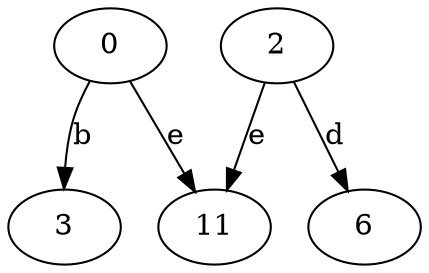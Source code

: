 strict digraph  {
0;
2;
3;
6;
11;
0 -> 3  [label=b];
0 -> 11  [label=e];
2 -> 6  [label=d];
2 -> 11  [label=e];
}
